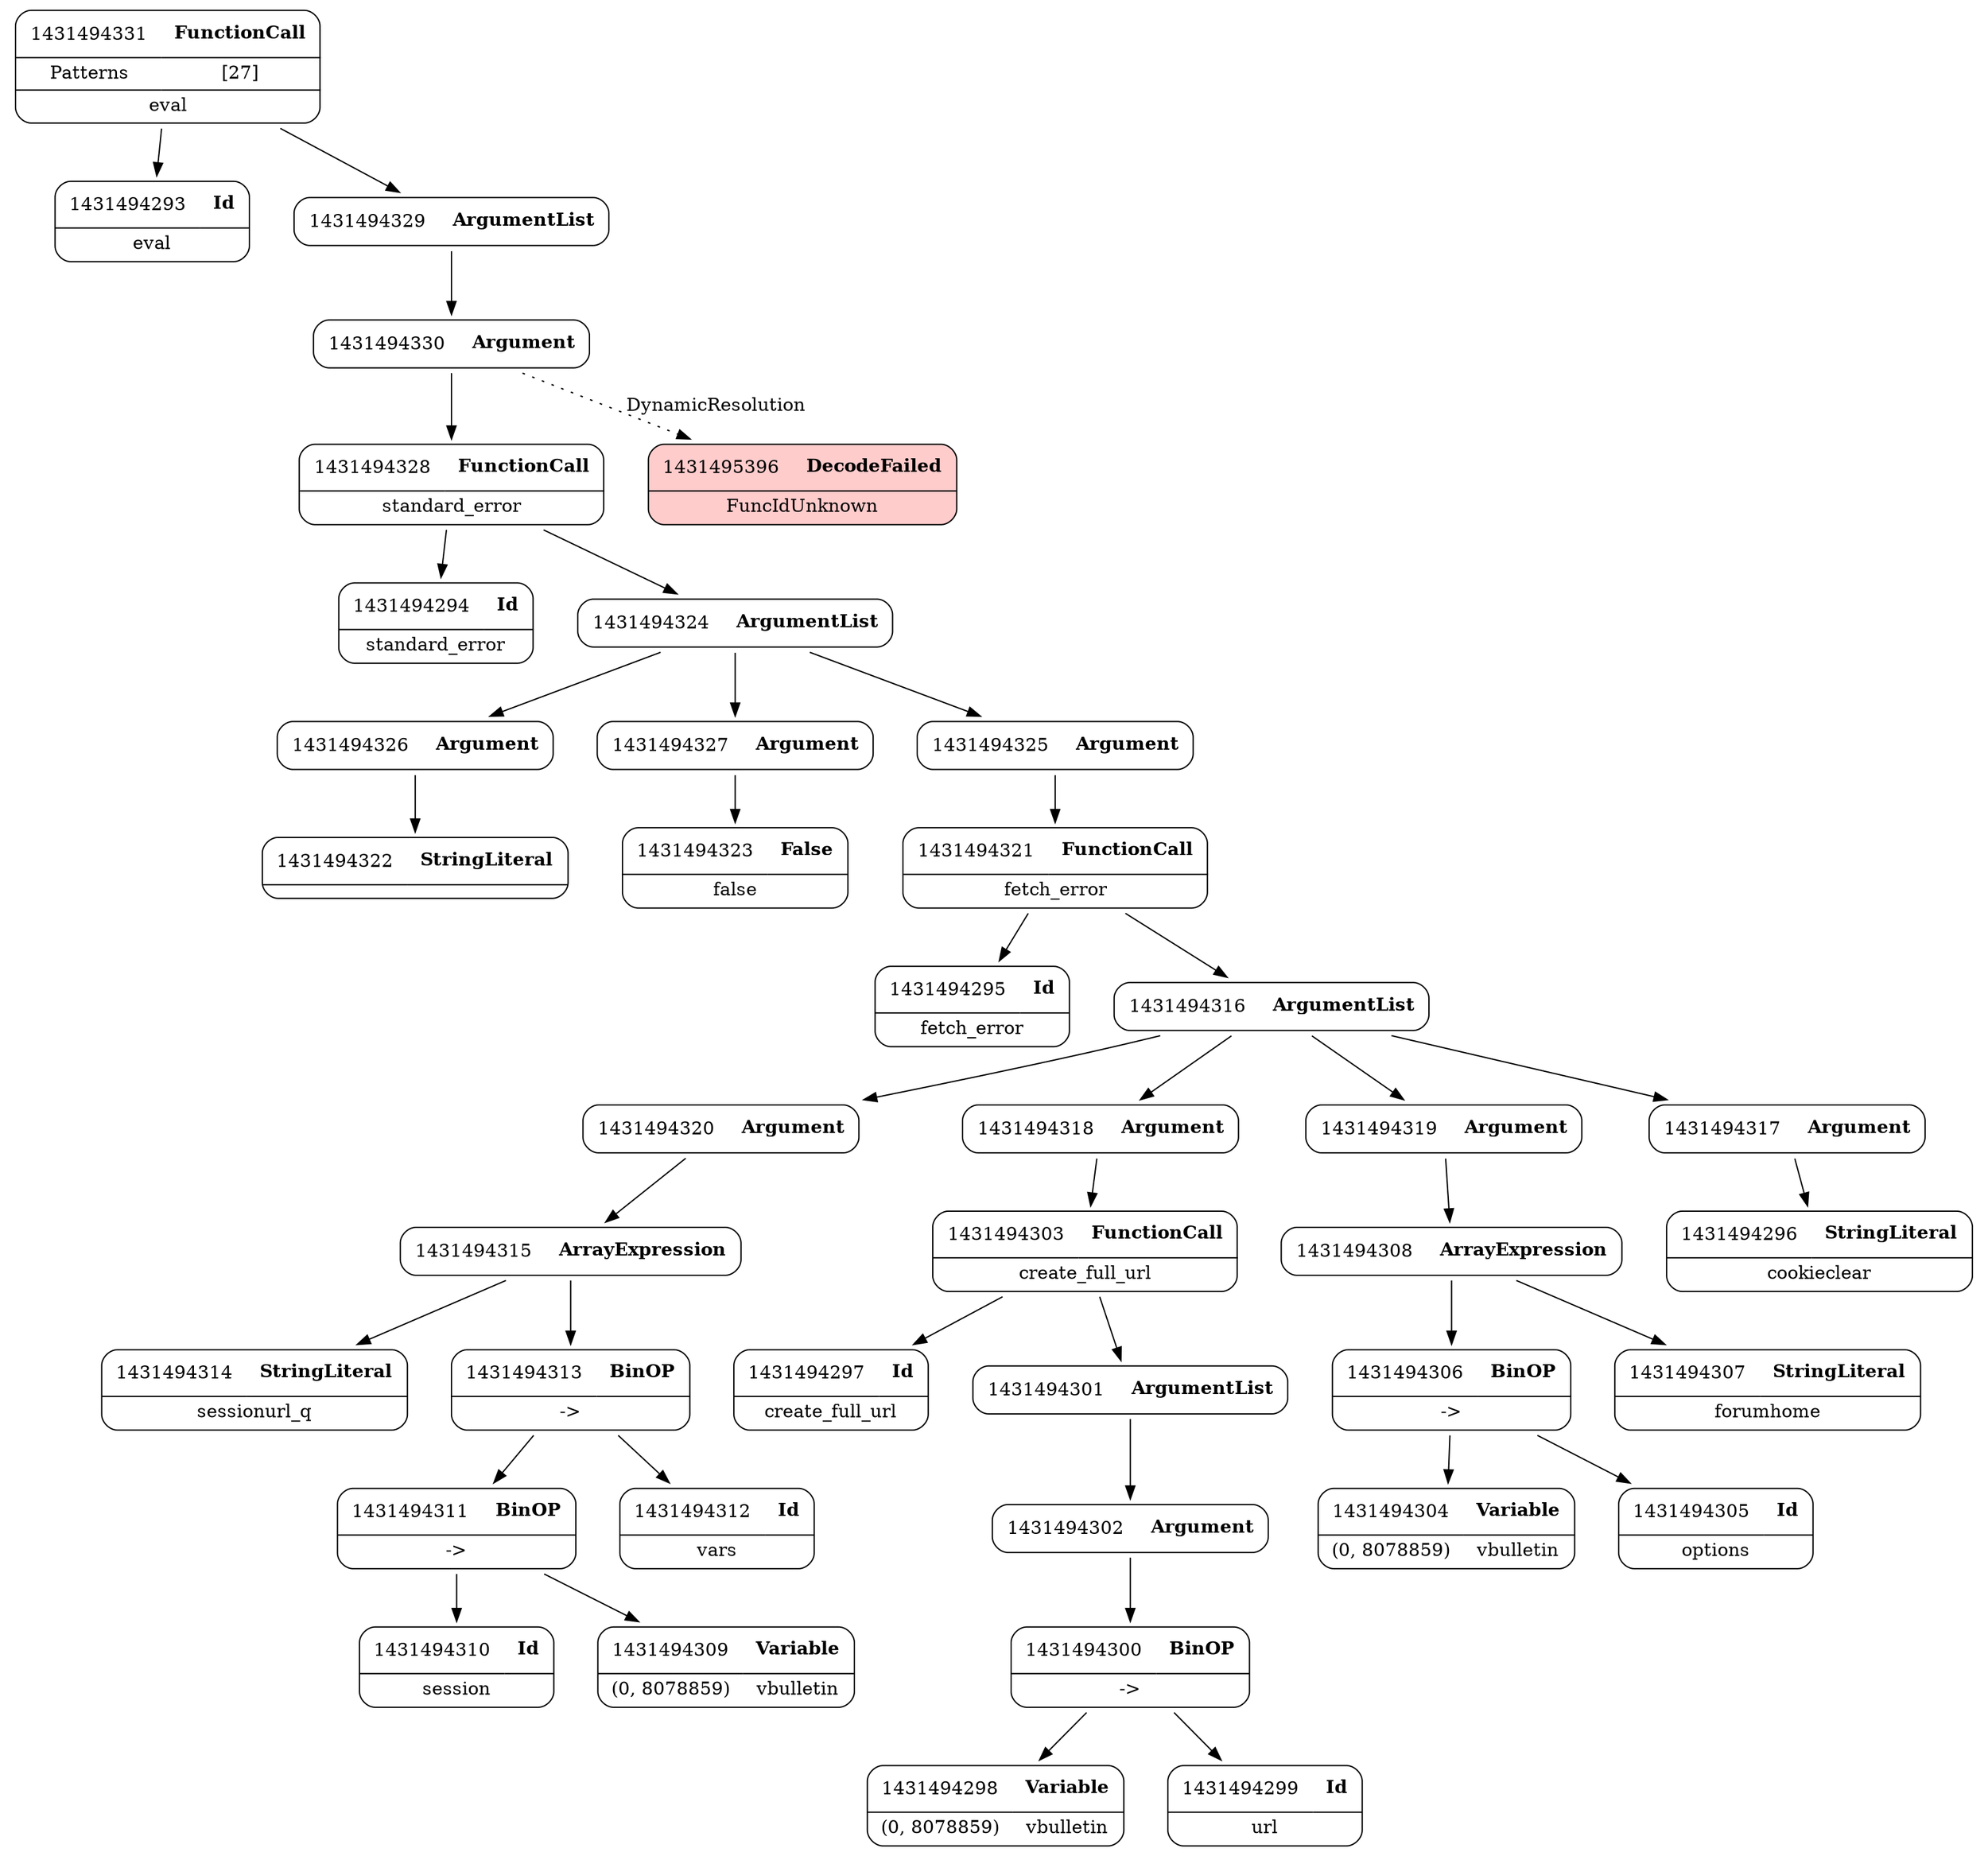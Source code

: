 digraph ast {
node [shape=none];
1431494294 [label=<<TABLE border='1' cellspacing='0' cellpadding='10' style='rounded' ><TR><TD border='0'>1431494294</TD><TD border='0'><B>Id</B></TD></TR><HR/><TR><TD border='0' cellpadding='5' colspan='2'>standard_error</TD></TR></TABLE>>];
1431494295 [label=<<TABLE border='1' cellspacing='0' cellpadding='10' style='rounded' ><TR><TD border='0'>1431494295</TD><TD border='0'><B>Id</B></TD></TR><HR/><TR><TD border='0' cellpadding='5' colspan='2'>fetch_error</TD></TR></TABLE>>];
1431494293 [label=<<TABLE border='1' cellspacing='0' cellpadding='10' style='rounded' ><TR><TD border='0'>1431494293</TD><TD border='0'><B>Id</B></TD></TR><HR/><TR><TD border='0' cellpadding='5' colspan='2'>eval</TD></TR></TABLE>>];
1431494298 [label=<<TABLE border='1' cellspacing='0' cellpadding='10' style='rounded' ><TR><TD border='0'>1431494298</TD><TD border='0'><B>Variable</B></TD></TR><HR/><TR><TD border='0' cellpadding='5'>(0, 8078859)</TD><TD border='0' cellpadding='5'>vbulletin</TD></TR></TABLE>>];
1431494299 [label=<<TABLE border='1' cellspacing='0' cellpadding='10' style='rounded' ><TR><TD border='0'>1431494299</TD><TD border='0'><B>Id</B></TD></TR><HR/><TR><TD border='0' cellpadding='5' colspan='2'>url</TD></TR></TABLE>>];
1431494296 [label=<<TABLE border='1' cellspacing='0' cellpadding='10' style='rounded' ><TR><TD border='0'>1431494296</TD><TD border='0'><B>StringLiteral</B></TD></TR><HR/><TR><TD border='0' cellpadding='5' colspan='2'>cookieclear</TD></TR></TABLE>>];
1431494297 [label=<<TABLE border='1' cellspacing='0' cellpadding='10' style='rounded' ><TR><TD border='0'>1431494297</TD><TD border='0'><B>Id</B></TD></TR><HR/><TR><TD border='0' cellpadding='5' colspan='2'>create_full_url</TD></TR></TABLE>>];
1431494302 [label=<<TABLE border='1' cellspacing='0' cellpadding='10' style='rounded' ><TR><TD border='0'>1431494302</TD><TD border='0'><B>Argument</B></TD></TR></TABLE>>];
1431494302 -> 1431494300 [weight=2];
1431494303 [label=<<TABLE border='1' cellspacing='0' cellpadding='10' style='rounded' ><TR><TD border='0'>1431494303</TD><TD border='0'><B>FunctionCall</B></TD></TR><HR/><TR><TD border='0' cellpadding='5' colspan='2'>create_full_url</TD></TR></TABLE>>];
1431494303 -> 1431494297 [weight=2];
1431494303 -> 1431494301 [weight=2];
1431494300 [label=<<TABLE border='1' cellspacing='0' cellpadding='10' style='rounded' ><TR><TD border='0'>1431494300</TD><TD border='0'><B>BinOP</B></TD></TR><HR/><TR><TD border='0' cellpadding='5' colspan='2'>-&gt;</TD></TR></TABLE>>];
1431494300 -> 1431494298 [weight=2];
1431494300 -> 1431494299 [weight=2];
1431494301 [label=<<TABLE border='1' cellspacing='0' cellpadding='10' style='rounded' ><TR><TD border='0'>1431494301</TD><TD border='0'><B>ArgumentList</B></TD></TR></TABLE>>];
1431494301 -> 1431494302 [weight=2];
1431494322 [label=<<TABLE border='1' cellspacing='0' cellpadding='10' style='rounded' ><TR><TD border='0'>1431494322</TD><TD border='0'><B>StringLiteral</B></TD></TR><HR/><TR><TD border='0' cellpadding='5' colspan='2'></TD></TR></TABLE>>];
1431494323 [label=<<TABLE border='1' cellspacing='0' cellpadding='10' style='rounded' ><TR><TD border='0'>1431494323</TD><TD border='0'><B>False</B></TD></TR><HR/><TR><TD border='0' cellpadding='5' colspan='2'>false</TD></TR></TABLE>>];
1431494320 [label=<<TABLE border='1' cellspacing='0' cellpadding='10' style='rounded' ><TR><TD border='0'>1431494320</TD><TD border='0'><B>Argument</B></TD></TR></TABLE>>];
1431494320 -> 1431494315 [weight=2];
1431494321 [label=<<TABLE border='1' cellspacing='0' cellpadding='10' style='rounded' ><TR><TD border='0'>1431494321</TD><TD border='0'><B>FunctionCall</B></TD></TR><HR/><TR><TD border='0' cellpadding='5' colspan='2'>fetch_error</TD></TR></TABLE>>];
1431494321 -> 1431494295 [weight=2];
1431494321 -> 1431494316 [weight=2];
1431494326 [label=<<TABLE border='1' cellspacing='0' cellpadding='10' style='rounded' ><TR><TD border='0'>1431494326</TD><TD border='0'><B>Argument</B></TD></TR></TABLE>>];
1431494326 -> 1431494322 [weight=2];
1431494327 [label=<<TABLE border='1' cellspacing='0' cellpadding='10' style='rounded' ><TR><TD border='0'>1431494327</TD><TD border='0'><B>Argument</B></TD></TR></TABLE>>];
1431494327 -> 1431494323 [weight=2];
1431494324 [label=<<TABLE border='1' cellspacing='0' cellpadding='10' style='rounded' ><TR><TD border='0'>1431494324</TD><TD border='0'><B>ArgumentList</B></TD></TR></TABLE>>];
1431494324 -> 1431494325 [weight=2];
1431494324 -> 1431494326 [weight=2];
1431494324 -> 1431494327 [weight=2];
1431494325 [label=<<TABLE border='1' cellspacing='0' cellpadding='10' style='rounded' ><TR><TD border='0'>1431494325</TD><TD border='0'><B>Argument</B></TD></TR></TABLE>>];
1431494325 -> 1431494321 [weight=2];
1431494330 [label=<<TABLE border='1' cellspacing='0' cellpadding='10' style='rounded' ><TR><TD border='0'>1431494330</TD><TD border='0'><B>Argument</B></TD></TR></TABLE>>];
1431494330 -> 1431494328 [weight=2];
1431494330 -> 1431495396 [style=dotted,label=DynamicResolution];
1431494331 [label=<<TABLE border='1' cellspacing='0' cellpadding='10' style='rounded' ><TR><TD border='0'>1431494331</TD><TD border='0'><B>FunctionCall</B></TD></TR><HR/><TR><TD border='0' cellpadding='5'>Patterns</TD><TD border='0' cellpadding='5'>[27]</TD></TR><HR/><TR><TD border='0' cellpadding='5' colspan='2'>eval</TD></TR></TABLE>>];
1431494331 -> 1431494293 [weight=2];
1431494331 -> 1431494329 [weight=2];
1431494328 [label=<<TABLE border='1' cellspacing='0' cellpadding='10' style='rounded' ><TR><TD border='0'>1431494328</TD><TD border='0'><B>FunctionCall</B></TD></TR><HR/><TR><TD border='0' cellpadding='5' colspan='2'>standard_error</TD></TR></TABLE>>];
1431494328 -> 1431494294 [weight=2];
1431494328 -> 1431494324 [weight=2];
1431494329 [label=<<TABLE border='1' cellspacing='0' cellpadding='10' style='rounded' ><TR><TD border='0'>1431494329</TD><TD border='0'><B>ArgumentList</B></TD></TR></TABLE>>];
1431494329 -> 1431494330 [weight=2];
1431494306 [label=<<TABLE border='1' cellspacing='0' cellpadding='10' style='rounded' ><TR><TD border='0'>1431494306</TD><TD border='0'><B>BinOP</B></TD></TR><HR/><TR><TD border='0' cellpadding='5' colspan='2'>-&gt;</TD></TR></TABLE>>];
1431494306 -> 1431494304 [weight=2];
1431494306 -> 1431494305 [weight=2];
1431494307 [label=<<TABLE border='1' cellspacing='0' cellpadding='10' style='rounded' ><TR><TD border='0'>1431494307</TD><TD border='0'><B>StringLiteral</B></TD></TR><HR/><TR><TD border='0' cellpadding='5' colspan='2'>forumhome</TD></TR></TABLE>>];
1431494304 [label=<<TABLE border='1' cellspacing='0' cellpadding='10' style='rounded' ><TR><TD border='0'>1431494304</TD><TD border='0'><B>Variable</B></TD></TR><HR/><TR><TD border='0' cellpadding='5'>(0, 8078859)</TD><TD border='0' cellpadding='5'>vbulletin</TD></TR></TABLE>>];
1431494305 [label=<<TABLE border='1' cellspacing='0' cellpadding='10' style='rounded' ><TR><TD border='0'>1431494305</TD><TD border='0'><B>Id</B></TD></TR><HR/><TR><TD border='0' cellpadding='5' colspan='2'>options</TD></TR></TABLE>>];
1431494310 [label=<<TABLE border='1' cellspacing='0' cellpadding='10' style='rounded' ><TR><TD border='0'>1431494310</TD><TD border='0'><B>Id</B></TD></TR><HR/><TR><TD border='0' cellpadding='5' colspan='2'>session</TD></TR></TABLE>>];
1431494311 [label=<<TABLE border='1' cellspacing='0' cellpadding='10' style='rounded' ><TR><TD border='0'>1431494311</TD><TD border='0'><B>BinOP</B></TD></TR><HR/><TR><TD border='0' cellpadding='5' colspan='2'>-&gt;</TD></TR></TABLE>>];
1431494311 -> 1431494309 [weight=2];
1431494311 -> 1431494310 [weight=2];
1431494308 [label=<<TABLE border='1' cellspacing='0' cellpadding='10' style='rounded' ><TR><TD border='0'>1431494308</TD><TD border='0'><B>ArrayExpression</B></TD></TR></TABLE>>];
1431494308 -> 1431494306 [weight=2];
1431494308 -> 1431494307 [weight=2];
1431495396 [label=<<TABLE border='1' cellspacing='0' cellpadding='10' style='rounded' bgcolor='#FFCCCC' ><TR><TD border='0'>1431495396</TD><TD border='0'><B>DecodeFailed</B></TD></TR><HR/><TR><TD border='0' cellpadding='5' colspan='2'>FuncIdUnknown</TD></TR></TABLE>>];
1431494309 [label=<<TABLE border='1' cellspacing='0' cellpadding='10' style='rounded' ><TR><TD border='0'>1431494309</TD><TD border='0'><B>Variable</B></TD></TR><HR/><TR><TD border='0' cellpadding='5'>(0, 8078859)</TD><TD border='0' cellpadding='5'>vbulletin</TD></TR></TABLE>>];
1431494314 [label=<<TABLE border='1' cellspacing='0' cellpadding='10' style='rounded' ><TR><TD border='0'>1431494314</TD><TD border='0'><B>StringLiteral</B></TD></TR><HR/><TR><TD border='0' cellpadding='5' colspan='2'>sessionurl_q</TD></TR></TABLE>>];
1431494315 [label=<<TABLE border='1' cellspacing='0' cellpadding='10' style='rounded' ><TR><TD border='0'>1431494315</TD><TD border='0'><B>ArrayExpression</B></TD></TR></TABLE>>];
1431494315 -> 1431494313 [weight=2];
1431494315 -> 1431494314 [weight=2];
1431494312 [label=<<TABLE border='1' cellspacing='0' cellpadding='10' style='rounded' ><TR><TD border='0'>1431494312</TD><TD border='0'><B>Id</B></TD></TR><HR/><TR><TD border='0' cellpadding='5' colspan='2'>vars</TD></TR></TABLE>>];
1431494313 [label=<<TABLE border='1' cellspacing='0' cellpadding='10' style='rounded' ><TR><TD border='0'>1431494313</TD><TD border='0'><B>BinOP</B></TD></TR><HR/><TR><TD border='0' cellpadding='5' colspan='2'>-&gt;</TD></TR></TABLE>>];
1431494313 -> 1431494311 [weight=2];
1431494313 -> 1431494312 [weight=2];
1431494318 [label=<<TABLE border='1' cellspacing='0' cellpadding='10' style='rounded' ><TR><TD border='0'>1431494318</TD><TD border='0'><B>Argument</B></TD></TR></TABLE>>];
1431494318 -> 1431494303 [weight=2];
1431494319 [label=<<TABLE border='1' cellspacing='0' cellpadding='10' style='rounded' ><TR><TD border='0'>1431494319</TD><TD border='0'><B>Argument</B></TD></TR></TABLE>>];
1431494319 -> 1431494308 [weight=2];
1431494316 [label=<<TABLE border='1' cellspacing='0' cellpadding='10' style='rounded' ><TR><TD border='0'>1431494316</TD><TD border='0'><B>ArgumentList</B></TD></TR></TABLE>>];
1431494316 -> 1431494317 [weight=2];
1431494316 -> 1431494318 [weight=2];
1431494316 -> 1431494319 [weight=2];
1431494316 -> 1431494320 [weight=2];
1431494317 [label=<<TABLE border='1' cellspacing='0' cellpadding='10' style='rounded' ><TR><TD border='0'>1431494317</TD><TD border='0'><B>Argument</B></TD></TR></TABLE>>];
1431494317 -> 1431494296 [weight=2];
}
